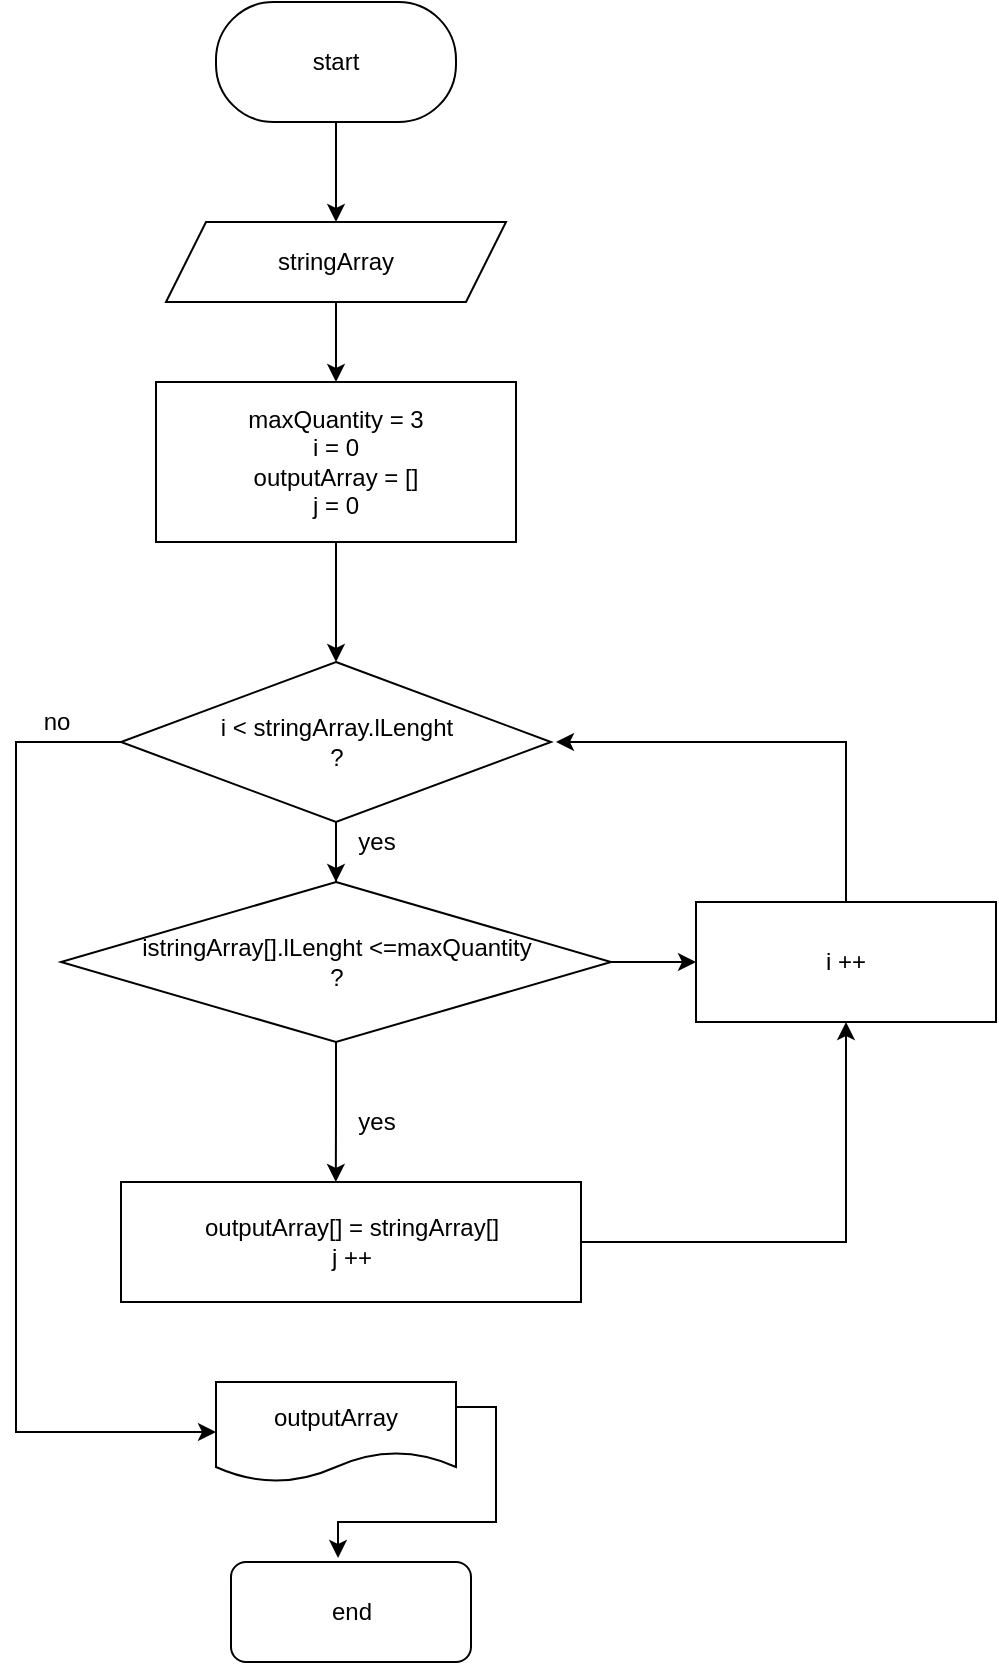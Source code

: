 <mxfile version="20.3.0" type="device"><diagram id="3HiklYDH7R59X8QCvrsI" name="Страница 1"><mxGraphModel dx="1102" dy="861" grid="1" gridSize="10" guides="1" tooltips="1" connect="1" arrows="1" fold="1" page="1" pageScale="1" pageWidth="827" pageHeight="1169" math="0" shadow="0"><root><mxCell id="0"/><mxCell id="1" parent="0"/><mxCell id="CeMycTpE2floyKz_5H10-8" style="edgeStyle=orthogonalEdgeStyle;rounded=0;orthogonalLoop=1;jettySize=auto;html=1;exitX=0.5;exitY=1;exitDx=0;exitDy=0;entryX=0.5;entryY=0;entryDx=0;entryDy=0;" parent="1" source="CeMycTpE2floyKz_5H10-1" target="CeMycTpE2floyKz_5H10-4" edge="1"><mxGeometry relative="1" as="geometry"/></mxCell><mxCell id="CeMycTpE2floyKz_5H10-1" value="start" style="rounded=1;whiteSpace=wrap;html=1;arcSize=48;" parent="1" vertex="1"><mxGeometry x="380" y="40" width="120" height="60" as="geometry"/></mxCell><mxCell id="CxogkbkCD_MLoq_RKEqw-2" style="edgeStyle=orthogonalEdgeStyle;rounded=0;orthogonalLoop=1;jettySize=auto;html=1;exitX=0.5;exitY=1;exitDx=0;exitDy=0;entryX=0.5;entryY=0;entryDx=0;entryDy=0;" edge="1" parent="1" source="CeMycTpE2floyKz_5H10-4" target="CxogkbkCD_MLoq_RKEqw-1"><mxGeometry relative="1" as="geometry"/></mxCell><mxCell id="CeMycTpE2floyKz_5H10-4" value="stringArray" style="shape=parallelogram;perimeter=parallelogramPerimeter;whiteSpace=wrap;html=1;fixedSize=1;" parent="1" vertex="1"><mxGeometry x="355" y="150" width="170" height="40" as="geometry"/></mxCell><mxCell id="CxogkbkCD_MLoq_RKEqw-15" style="edgeStyle=orthogonalEdgeStyle;rounded=0;orthogonalLoop=1;jettySize=auto;html=1;exitX=0;exitY=0.5;exitDx=0;exitDy=0;entryX=0;entryY=0.5;entryDx=0;entryDy=0;" edge="1" parent="1" source="CeMycTpE2floyKz_5H10-9" target="CxogkbkCD_MLoq_RKEqw-12"><mxGeometry relative="1" as="geometry"><Array as="points"><mxPoint x="280" y="410"/><mxPoint x="280" y="755"/></Array></mxGeometry></mxCell><mxCell id="CxogkbkCD_MLoq_RKEqw-16" style="edgeStyle=orthogonalEdgeStyle;rounded=0;orthogonalLoop=1;jettySize=auto;html=1;exitX=0.5;exitY=1;exitDx=0;exitDy=0;entryX=0.5;entryY=0;entryDx=0;entryDy=0;" edge="1" parent="1" source="CeMycTpE2floyKz_5H10-9" target="CxogkbkCD_MLoq_RKEqw-5"><mxGeometry relative="1" as="geometry"/></mxCell><mxCell id="CxogkbkCD_MLoq_RKEqw-23" value="" style="edgeStyle=orthogonalEdgeStyle;rounded=0;orthogonalLoop=1;jettySize=auto;html=1;" edge="1" parent="1" source="CeMycTpE2floyKz_5H10-9"><mxGeometry relative="1" as="geometry"><mxPoint x="440" y="540" as="targetPoint"/></mxGeometry></mxCell><mxCell id="CeMycTpE2floyKz_5H10-9" value="i &amp;lt; stringArray.lLenght&lt;br&gt;?" style="rhombus;whiteSpace=wrap;html=1;" parent="1" vertex="1"><mxGeometry x="332.5" y="370" width="215" height="80" as="geometry"/></mxCell><mxCell id="CxogkbkCD_MLoq_RKEqw-3" style="edgeStyle=orthogonalEdgeStyle;rounded=0;orthogonalLoop=1;jettySize=auto;html=1;exitX=0.5;exitY=1;exitDx=0;exitDy=0;entryX=0.5;entryY=0;entryDx=0;entryDy=0;" edge="1" parent="1" source="CxogkbkCD_MLoq_RKEqw-1" target="CeMycTpE2floyKz_5H10-9"><mxGeometry relative="1" as="geometry"/></mxCell><mxCell id="CxogkbkCD_MLoq_RKEqw-1" value="maxQuantity = 3&lt;br&gt;i = 0&lt;br&gt;outputArray = []&lt;br&gt;j = 0" style="rounded=0;whiteSpace=wrap;html=1;" vertex="1" parent="1"><mxGeometry x="350" y="230" width="180" height="80" as="geometry"/></mxCell><mxCell id="CxogkbkCD_MLoq_RKEqw-10" style="edgeStyle=orthogonalEdgeStyle;rounded=0;orthogonalLoop=1;jettySize=auto;html=1;exitX=1;exitY=0.5;exitDx=0;exitDy=0;entryX=0.5;entryY=1;entryDx=0;entryDy=0;" edge="1" parent="1" source="CxogkbkCD_MLoq_RKEqw-4" target="CxogkbkCD_MLoq_RKEqw-6"><mxGeometry relative="1" as="geometry"/></mxCell><mxCell id="CxogkbkCD_MLoq_RKEqw-4" value="outputArray[] = stringArray[]&lt;br&gt;j ++" style="rounded=0;whiteSpace=wrap;html=1;" vertex="1" parent="1"><mxGeometry x="332.5" y="630" width="230" height="60" as="geometry"/></mxCell><mxCell id="CxogkbkCD_MLoq_RKEqw-9" style="edgeStyle=orthogonalEdgeStyle;rounded=0;orthogonalLoop=1;jettySize=auto;html=1;exitX=1;exitY=0.5;exitDx=0;exitDy=0;entryX=0;entryY=0.5;entryDx=0;entryDy=0;" edge="1" parent="1" source="CxogkbkCD_MLoq_RKEqw-5" target="CxogkbkCD_MLoq_RKEqw-6"><mxGeometry relative="1" as="geometry"/></mxCell><mxCell id="CxogkbkCD_MLoq_RKEqw-17" style="edgeStyle=orthogonalEdgeStyle;rounded=0;orthogonalLoop=1;jettySize=auto;html=1;exitX=0.5;exitY=1;exitDx=0;exitDy=0;entryX=0.467;entryY=0;entryDx=0;entryDy=0;entryPerimeter=0;" edge="1" parent="1" source="CxogkbkCD_MLoq_RKEqw-5" target="CxogkbkCD_MLoq_RKEqw-4"><mxGeometry relative="1" as="geometry"/></mxCell><mxCell id="CxogkbkCD_MLoq_RKEqw-5" value="istringArray[].lLenght &amp;lt;=maxQuantity&lt;br&gt;?" style="rhombus;whiteSpace=wrap;html=1;" vertex="1" parent="1"><mxGeometry x="302.5" y="480" width="275" height="80" as="geometry"/></mxCell><mxCell id="CxogkbkCD_MLoq_RKEqw-11" style="edgeStyle=orthogonalEdgeStyle;rounded=0;orthogonalLoop=1;jettySize=auto;html=1;exitX=0.5;exitY=0;exitDx=0;exitDy=0;" edge="1" parent="1" source="CxogkbkCD_MLoq_RKEqw-6"><mxGeometry relative="1" as="geometry"><mxPoint x="550" y="410" as="targetPoint"/><Array as="points"><mxPoint x="695" y="410"/></Array></mxGeometry></mxCell><mxCell id="CxogkbkCD_MLoq_RKEqw-6" value="i ++" style="rounded=0;whiteSpace=wrap;html=1;" vertex="1" parent="1"><mxGeometry x="620" y="490" width="150" height="60" as="geometry"/></mxCell><mxCell id="CxogkbkCD_MLoq_RKEqw-14" style="edgeStyle=orthogonalEdgeStyle;rounded=0;orthogonalLoop=1;jettySize=auto;html=1;exitX=1;exitY=0.25;exitDx=0;exitDy=0;entryX=0.446;entryY=-0.04;entryDx=0;entryDy=0;entryPerimeter=0;" edge="1" parent="1" source="CxogkbkCD_MLoq_RKEqw-12" target="CxogkbkCD_MLoq_RKEqw-13"><mxGeometry relative="1" as="geometry"/></mxCell><mxCell id="CxogkbkCD_MLoq_RKEqw-12" value="outputArray" style="shape=document;whiteSpace=wrap;html=1;boundedLbl=1;" vertex="1" parent="1"><mxGeometry x="380" y="730" width="120" height="50" as="geometry"/></mxCell><mxCell id="CxogkbkCD_MLoq_RKEqw-13" value="end" style="rounded=1;whiteSpace=wrap;html=1;" vertex="1" parent="1"><mxGeometry x="387.5" y="820" width="120" height="50" as="geometry"/></mxCell><mxCell id="CxogkbkCD_MLoq_RKEqw-18" value="yes" style="text;html=1;align=center;verticalAlign=middle;resizable=0;points=[];autosize=1;strokeColor=none;fillColor=none;" vertex="1" parent="1"><mxGeometry x="440" y="445" width="40" height="30" as="geometry"/></mxCell><mxCell id="CxogkbkCD_MLoq_RKEqw-19" value="yes" style="text;html=1;align=center;verticalAlign=middle;resizable=0;points=[];autosize=1;strokeColor=none;fillColor=none;" vertex="1" parent="1"><mxGeometry x="440" y="585" width="40" height="30" as="geometry"/></mxCell><mxCell id="CxogkbkCD_MLoq_RKEqw-21" value="no" style="text;html=1;align=center;verticalAlign=middle;resizable=0;points=[];autosize=1;strokeColor=none;fillColor=none;" vertex="1" parent="1"><mxGeometry x="280" y="385" width="40" height="30" as="geometry"/></mxCell></root></mxGraphModel></diagram></mxfile>